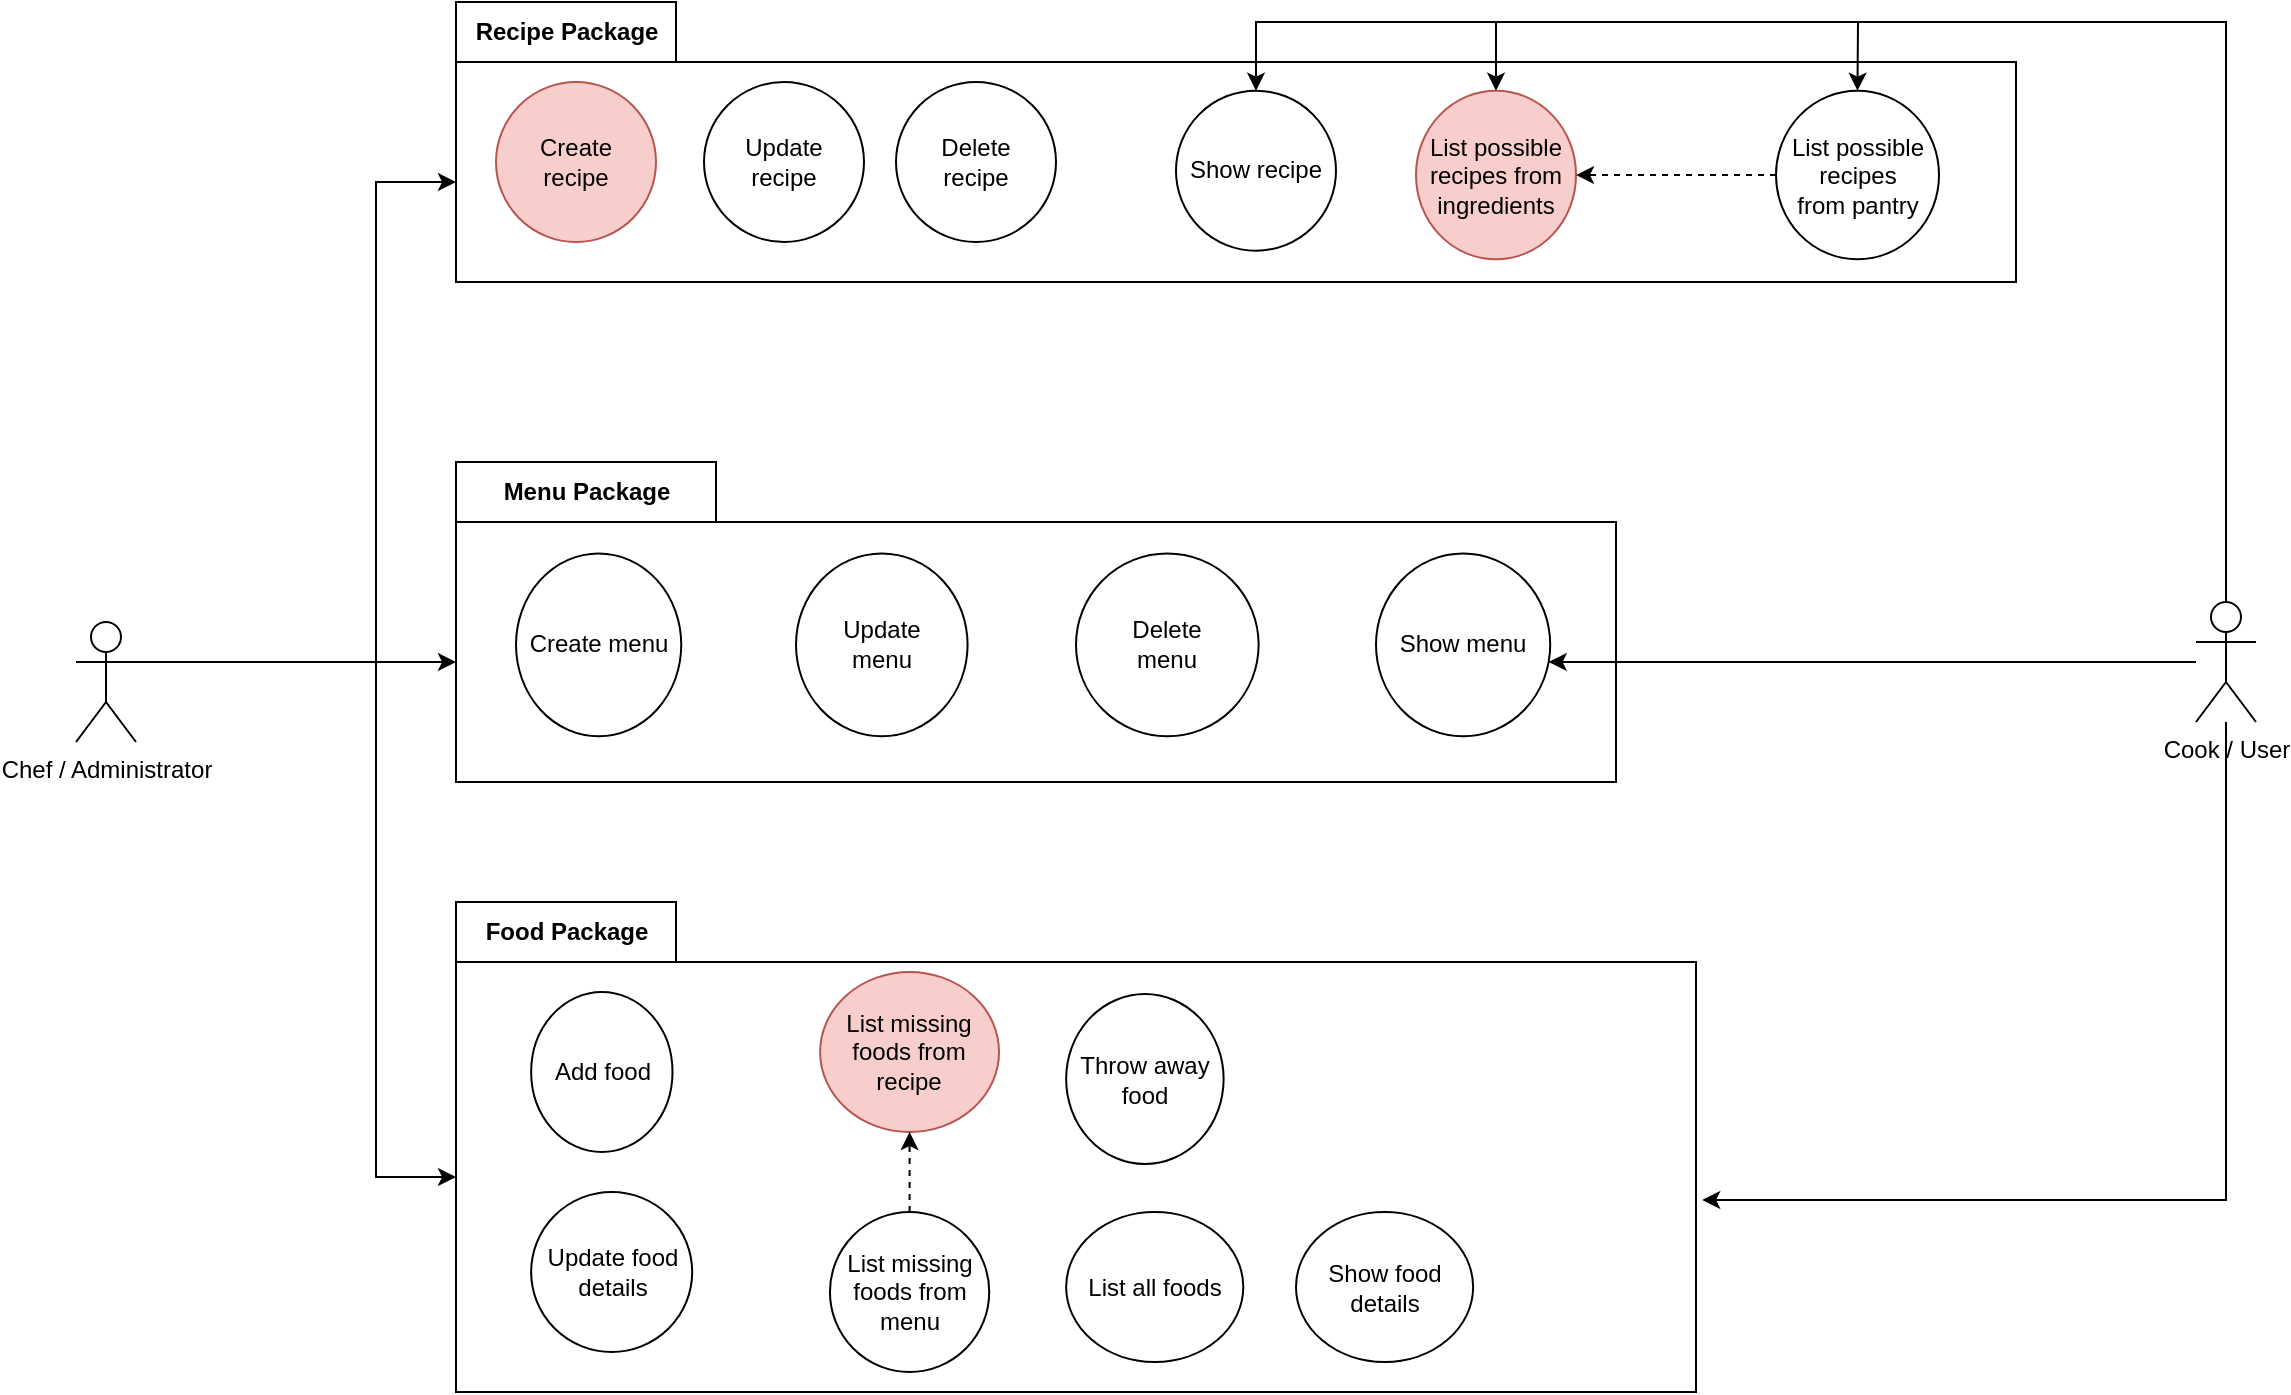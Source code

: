 <mxfile version="21.3.0" type="device">
  <diagram name="Página-1" id="-CO6_jrW9DA6pvJ7dElY">
    <mxGraphModel dx="1812" dy="1978" grid="1" gridSize="10" guides="1" tooltips="1" connect="1" arrows="1" fold="1" page="1" pageScale="1" pageWidth="827" pageHeight="1169" math="0" shadow="0">
      <root>
        <mxCell id="0" />
        <mxCell id="1" parent="0" />
        <mxCell id="1ZX_MkZ9JSZabqy4LFC7-57" value="Menu Package" style="shape=folder;fontStyle=1;tabWidth=130;tabHeight=30;tabPosition=left;html=1;boundedLbl=1;labelInHeader=1;container=1;collapsible=0;" parent="1" vertex="1">
          <mxGeometry x="290" y="60" width="580" height="160" as="geometry" />
        </mxCell>
        <mxCell id="1ZX_MkZ9JSZabqy4LFC7-58" value="" style="html=1;strokeColor=none;resizeWidth=1;resizeHeight=1;fillColor=none;part=1;connectable=0;allowArrows=0;deletable=0;" parent="1ZX_MkZ9JSZabqy4LFC7-57" vertex="1">
          <mxGeometry width="442.632" height="112" relative="1" as="geometry">
            <mxPoint y="30" as="offset" />
          </mxGeometry>
        </mxCell>
        <mxCell id="1ZX_MkZ9JSZabqy4LFC7-5" value="Create menu" style="ellipse;whiteSpace=wrap;html=1;verticalAlign=middle;" parent="1ZX_MkZ9JSZabqy4LFC7-57" vertex="1">
          <mxGeometry x="30" y="45.71" width="82.63" height="91.43" as="geometry" />
        </mxCell>
        <mxCell id="1ZX_MkZ9JSZabqy4LFC7-33" value="Update&lt;br&gt;menu" style="ellipse;whiteSpace=wrap;html=1;verticalAlign=middle;" parent="1ZX_MkZ9JSZabqy4LFC7-57" vertex="1">
          <mxGeometry x="170" y="45.71" width="85.79" height="91.43" as="geometry" />
        </mxCell>
        <mxCell id="1ZX_MkZ9JSZabqy4LFC7-35" value="Delete&lt;br&gt;menu" style="ellipse;whiteSpace=wrap;html=1;verticalAlign=middle;" parent="1ZX_MkZ9JSZabqy4LFC7-57" vertex="1">
          <mxGeometry x="310" y="45.71" width="91.32" height="91.43" as="geometry" />
        </mxCell>
        <mxCell id="1ZX_MkZ9JSZabqy4LFC7-30" value="Show menu" style="ellipse;whiteSpace=wrap;html=1;verticalAlign=middle;" parent="1ZX_MkZ9JSZabqy4LFC7-57" vertex="1">
          <mxGeometry x="460" y="45.71" width="87.11" height="91.43" as="geometry" />
        </mxCell>
        <mxCell id="1ZX_MkZ9JSZabqy4LFC7-55" value="Recipe Package" style="shape=folder;fontStyle=1;tabWidth=110;tabHeight=30;tabPosition=left;html=1;boundedLbl=1;labelInHeader=1;container=1;collapsible=0;" parent="1" vertex="1">
          <mxGeometry x="290" y="-170" width="780" height="140" as="geometry" />
        </mxCell>
        <mxCell id="1ZX_MkZ9JSZabqy4LFC7-56" value="" style="html=1;strokeColor=none;resizeWidth=1;resizeHeight=1;fillColor=none;part=1;connectable=0;allowArrows=0;deletable=0;" parent="1ZX_MkZ9JSZabqy4LFC7-55" vertex="1">
          <mxGeometry width="780" height="98" relative="1" as="geometry">
            <mxPoint y="30" as="offset" />
          </mxGeometry>
        </mxCell>
        <mxCell id="1ZX_MkZ9JSZabqy4LFC7-2" value="Create&lt;br&gt;recipe" style="ellipse;whiteSpace=wrap;html=1;verticalAlign=middle;fillColor=#f8cecc;strokeColor=#b85450;" parent="1ZX_MkZ9JSZabqy4LFC7-55" vertex="1">
          <mxGeometry x="20" y="40" width="80" height="80" as="geometry" />
        </mxCell>
        <mxCell id="1ZX_MkZ9JSZabqy4LFC7-23" value="Update&lt;br&gt;recipe" style="ellipse;whiteSpace=wrap;html=1;verticalAlign=middle;" parent="1ZX_MkZ9JSZabqy4LFC7-55" vertex="1">
          <mxGeometry x="124" y="40" width="80" height="80" as="geometry" />
        </mxCell>
        <mxCell id="1ZX_MkZ9JSZabqy4LFC7-25" value="Delete&lt;br&gt;recipe" style="ellipse;whiteSpace=wrap;html=1;verticalAlign=middle;" parent="1ZX_MkZ9JSZabqy4LFC7-55" vertex="1">
          <mxGeometry x="220" y="40" width="80" height="80" as="geometry" />
        </mxCell>
        <mxCell id="1ZX_MkZ9JSZabqy4LFC7-27" value="Show recipe" style="ellipse;whiteSpace=wrap;html=1;verticalAlign=middle;direction=south;" parent="1ZX_MkZ9JSZabqy4LFC7-55" vertex="1">
          <mxGeometry x="360" y="44.34" width="80" height="80" as="geometry" />
        </mxCell>
        <mxCell id="1ZX_MkZ9JSZabqy4LFC7-7" value="List possible recipes from ingredients" style="ellipse;whiteSpace=wrap;html=1;verticalAlign=middle;fillColor=#f8cecc;strokeColor=#b85450;" parent="1ZX_MkZ9JSZabqy4LFC7-55" vertex="1">
          <mxGeometry x="480" y="44.34" width="80" height="84.34" as="geometry" />
        </mxCell>
        <mxCell id="1ZX_MkZ9JSZabqy4LFC7-16" value="List possible recipes from&amp;nbsp;pantry" style="ellipse;whiteSpace=wrap;html=1;verticalAlign=middle;" parent="1ZX_MkZ9JSZabqy4LFC7-55" vertex="1">
          <mxGeometry x="660" y="44.34" width="81.5" height="84.34" as="geometry" />
        </mxCell>
        <mxCell id="1ZX_MkZ9JSZabqy4LFC7-39" value="" style="edgeStyle=orthogonalEdgeStyle;rounded=0;orthogonalLoop=1;jettySize=auto;html=1;dashed=1;" parent="1ZX_MkZ9JSZabqy4LFC7-55" source="1ZX_MkZ9JSZabqy4LFC7-16" target="1ZX_MkZ9JSZabqy4LFC7-7" edge="1">
          <mxGeometry relative="1" as="geometry" />
        </mxCell>
        <mxCell id="1ZX_MkZ9JSZabqy4LFC7-41" value="Food&amp;nbsp;Package" style="shape=folder;fontStyle=1;tabWidth=110;tabHeight=30;tabPosition=left;html=1;boundedLbl=1;labelInHeader=1;container=1;collapsible=0;" parent="1" vertex="1">
          <mxGeometry x="290" y="280" width="620" height="245" as="geometry" />
        </mxCell>
        <mxCell id="1ZX_MkZ9JSZabqy4LFC7-42" value="" style="html=1;strokeColor=none;resizeWidth=1;resizeHeight=1;fillColor=none;part=1;connectable=0;allowArrows=0;deletable=0;" parent="1ZX_MkZ9JSZabqy4LFC7-41" vertex="1">
          <mxGeometry width="600.317" height="190" relative="1" as="geometry">
            <mxPoint y="30" as="offset" />
          </mxGeometry>
        </mxCell>
        <mxCell id="1ZX_MkZ9JSZabqy4LFC7-19" value="Add food" style="ellipse;whiteSpace=wrap;html=1;verticalAlign=middle;" parent="1ZX_MkZ9JSZabqy4LFC7-41" vertex="1">
          <mxGeometry x="37.574" y="45" width="70.68" height="80" as="geometry" />
        </mxCell>
        <mxCell id="1ZX_MkZ9JSZabqy4LFC7-20" value="Update food details" style="ellipse;whiteSpace=wrap;html=1;verticalAlign=middle;" parent="1ZX_MkZ9JSZabqy4LFC7-41" vertex="1">
          <mxGeometry x="37.574" y="145" width="80.521" height="80" as="geometry" />
        </mxCell>
        <mxCell id="1ZX_MkZ9JSZabqy4LFC7-21" value="Throw away food" style="ellipse;whiteSpace=wrap;html=1;verticalAlign=middle;" parent="1ZX_MkZ9JSZabqy4LFC7-41" vertex="1">
          <mxGeometry x="305.081" y="46" width="78.73" height="85" as="geometry" />
        </mxCell>
        <mxCell id="1ZX_MkZ9JSZabqy4LFC7-22" value="List all foods" style="ellipse;whiteSpace=wrap;html=1;verticalAlign=middle;" parent="1ZX_MkZ9JSZabqy4LFC7-41" vertex="1">
          <mxGeometry x="305.079" y="155" width="88.571" height="75" as="geometry" />
        </mxCell>
        <mxCell id="1ZX_MkZ9JSZabqy4LFC7-13" value="List missing foods from recipe" style="ellipse;whiteSpace=wrap;html=1;verticalAlign=middle;fillColor=#f8cecc;strokeColor=#b85450;" parent="1ZX_MkZ9JSZabqy4LFC7-41" vertex="1">
          <mxGeometry x="182.063" y="35" width="89.467" height="80" as="geometry" />
        </mxCell>
        <mxCell id="1ZX_MkZ9JSZabqy4LFC7-62" value="" style="edgeStyle=orthogonalEdgeStyle;rounded=0;orthogonalLoop=1;jettySize=auto;html=1;dashed=1;" parent="1ZX_MkZ9JSZabqy4LFC7-41" source="1ZX_MkZ9JSZabqy4LFC7-15" target="1ZX_MkZ9JSZabqy4LFC7-13" edge="1">
          <mxGeometry relative="1" as="geometry" />
        </mxCell>
        <mxCell id="1ZX_MkZ9JSZabqy4LFC7-15" value="List missing foods from menu" style="ellipse;whiteSpace=wrap;html=1;verticalAlign=middle;" parent="1ZX_MkZ9JSZabqy4LFC7-41" vertex="1">
          <mxGeometry x="186.984" y="155" width="79.626" height="80" as="geometry" />
        </mxCell>
        <mxCell id="uPa43uA3AVw1JParbl73-2" value="Show food details" style="ellipse;whiteSpace=wrap;html=1;verticalAlign=middle;" vertex="1" parent="1ZX_MkZ9JSZabqy4LFC7-41">
          <mxGeometry x="419.999" y="155" width="88.571" height="75" as="geometry" />
        </mxCell>
        <mxCell id="1ZX_MkZ9JSZabqy4LFC7-3" value="" style="edgeStyle=orthogonalEdgeStyle;rounded=0;orthogonalLoop=1;jettySize=auto;html=1;" parent="1" source="1ZX_MkZ9JSZabqy4LFC7-1" target="1ZX_MkZ9JSZabqy4LFC7-55" edge="1">
          <mxGeometry relative="1" as="geometry">
            <mxPoint x="160" y="150" as="sourcePoint" />
            <Array as="points">
              <mxPoint x="250" y="160" />
              <mxPoint x="250" y="-80" />
            </Array>
          </mxGeometry>
        </mxCell>
        <mxCell id="1ZX_MkZ9JSZabqy4LFC7-17" style="edgeStyle=orthogonalEdgeStyle;rounded=0;orthogonalLoop=1;jettySize=auto;html=1;" parent="1" source="1ZX_MkZ9JSZabqy4LFC7-1" target="1ZX_MkZ9JSZabqy4LFC7-57" edge="1">
          <mxGeometry relative="1" as="geometry">
            <Array as="points">
              <mxPoint x="270" y="160" />
              <mxPoint x="270" y="160" />
            </Array>
          </mxGeometry>
        </mxCell>
        <mxCell id="kOWxkiBDby65x2myN2eD-6" style="edgeStyle=orthogonalEdgeStyle;rounded=0;orthogonalLoop=1;jettySize=auto;html=1;entryX=0;entryY=0;entryDx=0;entryDy=137.5;entryPerimeter=0;" parent="1" source="1ZX_MkZ9JSZabqy4LFC7-1" target="1ZX_MkZ9JSZabqy4LFC7-41" edge="1">
          <mxGeometry relative="1" as="geometry">
            <Array as="points">
              <mxPoint x="250" y="160" />
              <mxPoint x="250" y="418" />
            </Array>
          </mxGeometry>
        </mxCell>
        <mxCell id="1ZX_MkZ9JSZabqy4LFC7-1" value="Chef / Administrator" style="shape=umlActor;verticalLabelPosition=bottom;verticalAlign=top;html=1;outlineConnect=0;" parent="1" vertex="1">
          <mxGeometry x="100" y="140" width="30" height="60" as="geometry" />
        </mxCell>
        <mxCell id="1ZX_MkZ9JSZabqy4LFC7-44" style="edgeStyle=orthogonalEdgeStyle;rounded=0;orthogonalLoop=1;jettySize=auto;html=1;entryX=1.005;entryY=0.608;entryDx=0;entryDy=0;entryPerimeter=0;" parent="1" source="1ZX_MkZ9JSZabqy4LFC7-4" target="1ZX_MkZ9JSZabqy4LFC7-41" edge="1">
          <mxGeometry relative="1" as="geometry">
            <mxPoint x="260" y="370" as="sourcePoint" />
            <Array as="points">
              <mxPoint x="1175" y="429" />
            </Array>
          </mxGeometry>
        </mxCell>
        <mxCell id="kOWxkiBDby65x2myN2eD-2" style="edgeStyle=orthogonalEdgeStyle;rounded=0;orthogonalLoop=1;jettySize=auto;html=1;" parent="1" source="1ZX_MkZ9JSZabqy4LFC7-4" target="1ZX_MkZ9JSZabqy4LFC7-27" edge="1">
          <mxGeometry relative="1" as="geometry">
            <Array as="points">
              <mxPoint x="1175" y="-160" />
              <mxPoint x="690" y="-160" />
            </Array>
          </mxGeometry>
        </mxCell>
        <mxCell id="kOWxkiBDby65x2myN2eD-3" style="edgeStyle=orthogonalEdgeStyle;rounded=0;orthogonalLoop=1;jettySize=auto;html=1;" parent="1" source="1ZX_MkZ9JSZabqy4LFC7-4" target="1ZX_MkZ9JSZabqy4LFC7-7" edge="1">
          <mxGeometry relative="1" as="geometry">
            <Array as="points">
              <mxPoint x="1175" y="-160" />
              <mxPoint x="810" y="-160" />
            </Array>
          </mxGeometry>
        </mxCell>
        <mxCell id="kOWxkiBDby65x2myN2eD-4" style="edgeStyle=orthogonalEdgeStyle;rounded=0;orthogonalLoop=1;jettySize=auto;html=1;" parent="1" source="1ZX_MkZ9JSZabqy4LFC7-4" target="1ZX_MkZ9JSZabqy4LFC7-16" edge="1">
          <mxGeometry relative="1" as="geometry">
            <Array as="points">
              <mxPoint x="1175" y="-160" />
              <mxPoint x="991" y="-160" />
            </Array>
          </mxGeometry>
        </mxCell>
        <mxCell id="kOWxkiBDby65x2myN2eD-7" style="edgeStyle=orthogonalEdgeStyle;rounded=0;orthogonalLoop=1;jettySize=auto;html=1;" parent="1" source="1ZX_MkZ9JSZabqy4LFC7-4" target="1ZX_MkZ9JSZabqy4LFC7-30" edge="1">
          <mxGeometry relative="1" as="geometry">
            <Array as="points">
              <mxPoint x="1040" y="160" />
              <mxPoint x="1040" y="160" />
            </Array>
          </mxGeometry>
        </mxCell>
        <mxCell id="1ZX_MkZ9JSZabqy4LFC7-4" value="Cook / User" style="shape=umlActor;verticalLabelPosition=bottom;verticalAlign=top;html=1;outlineConnect=0;" parent="1" vertex="1">
          <mxGeometry x="1160" y="130" width="30" height="60" as="geometry" />
        </mxCell>
      </root>
    </mxGraphModel>
  </diagram>
</mxfile>
